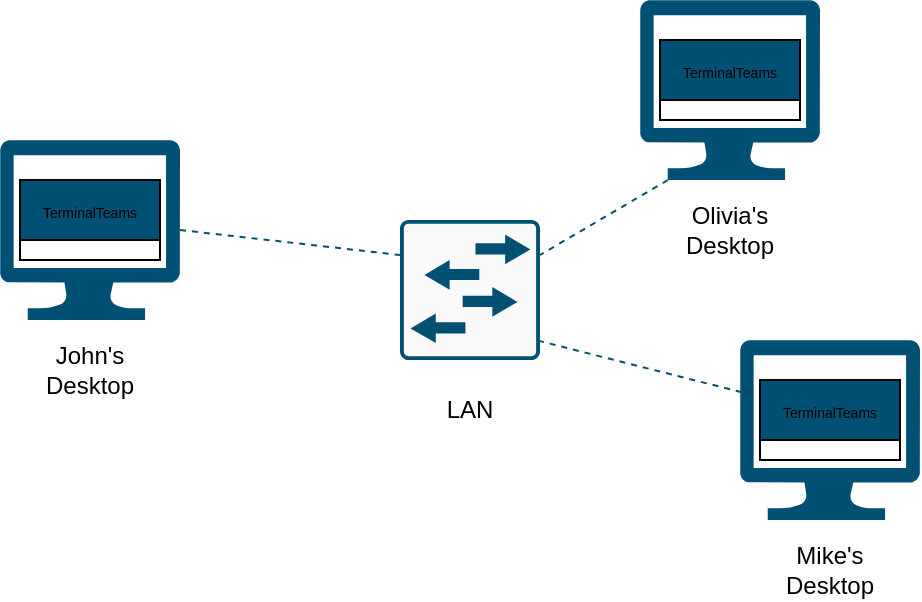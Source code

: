 <mxfile version="24.7.7">
  <diagram name="Page-1" id="PRxldFt_Y0fdA-2ekFZl">
    <mxGraphModel dx="1344" dy="740" grid="1" gridSize="10" guides="1" tooltips="1" connect="1" arrows="1" fold="1" page="1" pageScale="1" pageWidth="1654" pageHeight="2336" math="0" shadow="0">
      <root>
        <mxCell id="0" />
        <mxCell id="1" parent="0" />
        <mxCell id="UEIJfMRQKy63jr3Hkz9F-24" value="" style="sketch=0;points=[[0.015,0.015,0],[0.985,0.015,0],[0.985,0.985,0],[0.015,0.985,0],[0.25,0,0],[0.5,0,0],[0.75,0,0],[1,0.25,0],[1,0.5,0],[1,0.75,0],[0.75,1,0],[0.5,1,0],[0.25,1,0],[0,0.75,0],[0,0.5,0],[0,0.25,0]];verticalLabelPosition=bottom;html=1;verticalAlign=top;aspect=fixed;align=center;pointerEvents=1;shape=mxgraph.cisco19.rect;prIcon=l2_switch;fillColor=#FAFAFA;strokeColor=#005073;" vertex="1" parent="1">
          <mxGeometry x="210" y="120" width="70" height="70" as="geometry" />
        </mxCell>
        <mxCell id="UEIJfMRQKy63jr3Hkz9F-25" value="" style="verticalLabelPosition=bottom;html=1;verticalAlign=top;align=center;strokeColor=none;fillColor=#005073;shape=mxgraph.azure.computer;pointerEvents=1;" vertex="1" parent="1">
          <mxGeometry x="10" y="80" width="90" height="90" as="geometry" />
        </mxCell>
        <mxCell id="UEIJfMRQKy63jr3Hkz9F-26" value="LAN" style="text;html=1;align=center;verticalAlign=middle;whiteSpace=wrap;rounded=0;" vertex="1" parent="1">
          <mxGeometry x="215" y="200" width="60" height="30" as="geometry" />
        </mxCell>
        <mxCell id="UEIJfMRQKy63jr3Hkz9F-27" value="John&#39;s Desktop" style="text;html=1;align=center;verticalAlign=middle;whiteSpace=wrap;rounded=0;" vertex="1" parent="1">
          <mxGeometry x="25" y="180" width="60" height="30" as="geometry" />
        </mxCell>
        <mxCell id="UEIJfMRQKy63jr3Hkz9F-28" value="" style="verticalLabelPosition=bottom;html=1;verticalAlign=top;align=center;strokeColor=none;fillColor=#005073;shape=mxgraph.azure.computer;pointerEvents=1;" vertex="1" parent="1">
          <mxGeometry x="330" y="10" width="90" height="90" as="geometry" />
        </mxCell>
        <mxCell id="UEIJfMRQKy63jr3Hkz9F-29" value="Olivia&#39;s Desktop" style="text;html=1;align=center;verticalAlign=middle;whiteSpace=wrap;rounded=0;" vertex="1" parent="1">
          <mxGeometry x="345" y="110" width="60" height="30" as="geometry" />
        </mxCell>
        <mxCell id="UEIJfMRQKy63jr3Hkz9F-30" value="" style="verticalLabelPosition=bottom;html=1;verticalAlign=top;align=center;strokeColor=none;fillColor=#005073;shape=mxgraph.azure.computer;pointerEvents=1;" vertex="1" parent="1">
          <mxGeometry x="380" y="180" width="90" height="90" as="geometry" />
        </mxCell>
        <mxCell id="UEIJfMRQKy63jr3Hkz9F-31" value="Mike&#39;s Desktop" style="text;html=1;align=center;verticalAlign=middle;whiteSpace=wrap;rounded=0;" vertex="1" parent="1">
          <mxGeometry x="395" y="280" width="60" height="30" as="geometry" />
        </mxCell>
        <mxCell id="UEIJfMRQKy63jr3Hkz9F-32" value="" style="endArrow=none;dashed=1;html=1;rounded=0;strokeColor=#005073;exitX=1;exitY=0.5;exitDx=0;exitDy=0;exitPerimeter=0;entryX=0;entryY=0.25;entryDx=0;entryDy=0;entryPerimeter=0;" edge="1" parent="1" source="UEIJfMRQKy63jr3Hkz9F-25" target="UEIJfMRQKy63jr3Hkz9F-24">
          <mxGeometry width="50" height="50" relative="1" as="geometry">
            <mxPoint x="340" y="200" as="sourcePoint" />
            <mxPoint x="390" y="150" as="targetPoint" />
          </mxGeometry>
        </mxCell>
        <mxCell id="UEIJfMRQKy63jr3Hkz9F-33" value="" style="endArrow=none;dashed=1;html=1;rounded=0;strokeColor=#005073;exitX=0.155;exitY=1;exitDx=0;exitDy=0;exitPerimeter=0;entryX=1;entryY=0.25;entryDx=0;entryDy=0;entryPerimeter=0;" edge="1" parent="1" source="UEIJfMRQKy63jr3Hkz9F-28" target="UEIJfMRQKy63jr3Hkz9F-24">
          <mxGeometry width="50" height="50" relative="1" as="geometry">
            <mxPoint x="325" y="83.5" as="sourcePoint" />
            <mxPoint x="445" y="166.5" as="targetPoint" />
          </mxGeometry>
        </mxCell>
        <mxCell id="UEIJfMRQKy63jr3Hkz9F-34" value="" style="endArrow=none;dashed=1;html=1;rounded=0;strokeColor=#005073;exitX=0.009;exitY=0.29;exitDx=0;exitDy=0;exitPerimeter=0;entryX=0.979;entryY=0.86;entryDx=0;entryDy=0;entryPerimeter=0;" edge="1" parent="1" source="UEIJfMRQKy63jr3Hkz9F-30" target="UEIJfMRQKy63jr3Hkz9F-24">
          <mxGeometry width="50" height="50" relative="1" as="geometry">
            <mxPoint x="414" y="70" as="sourcePoint" />
            <mxPoint x="290" y="148" as="targetPoint" />
          </mxGeometry>
        </mxCell>
        <mxCell id="UEIJfMRQKy63jr3Hkz9F-35" value="&lt;font style=&quot;font-size: 7px;&quot;&gt;TerminalTeams&lt;/font&gt;" style="swimlane;fontStyle=0;childLayout=stackLayout;horizontal=1;startSize=30;horizontalStack=0;resizeParent=1;resizeParentMax=0;resizeLast=0;collapsible=1;marginBottom=0;whiteSpace=wrap;html=1;fillColor=#005073;" vertex="1" parent="1">
          <mxGeometry x="390" y="200" width="70" height="40" as="geometry" />
        </mxCell>
        <mxCell id="UEIJfMRQKy63jr3Hkz9F-36" value="&lt;font style=&quot;font-size: 7px;&quot;&gt;TerminalTeams&lt;/font&gt;" style="swimlane;fontStyle=0;childLayout=stackLayout;horizontal=1;startSize=30;horizontalStack=0;resizeParent=1;resizeParentMax=0;resizeLast=0;collapsible=1;marginBottom=0;whiteSpace=wrap;html=1;fillColor=#005073;" vertex="1" parent="1">
          <mxGeometry x="20" y="100" width="70" height="40" as="geometry" />
        </mxCell>
        <mxCell id="UEIJfMRQKy63jr3Hkz9F-37" value="&lt;font style=&quot;font-size: 7px;&quot;&gt;TerminalTeams&lt;/font&gt;" style="swimlane;fontStyle=0;childLayout=stackLayout;horizontal=1;startSize=30;horizontalStack=0;resizeParent=1;resizeParentMax=0;resizeLast=0;collapsible=1;marginBottom=0;whiteSpace=wrap;html=1;fillColor=#005073;" vertex="1" parent="1">
          <mxGeometry x="340" y="30" width="70" height="40" as="geometry" />
        </mxCell>
      </root>
    </mxGraphModel>
  </diagram>
</mxfile>
